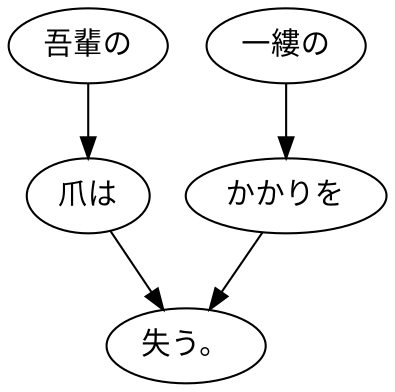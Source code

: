 digraph graph3348 {
	node0 [label="吾輩の"];
	node1 [label="爪は"];
	node2 [label="一縷の"];
	node3 [label="かかりを"];
	node4 [label="失う。"];
	node0 -> node1;
	node1 -> node4;
	node2 -> node3;
	node3 -> node4;
}
